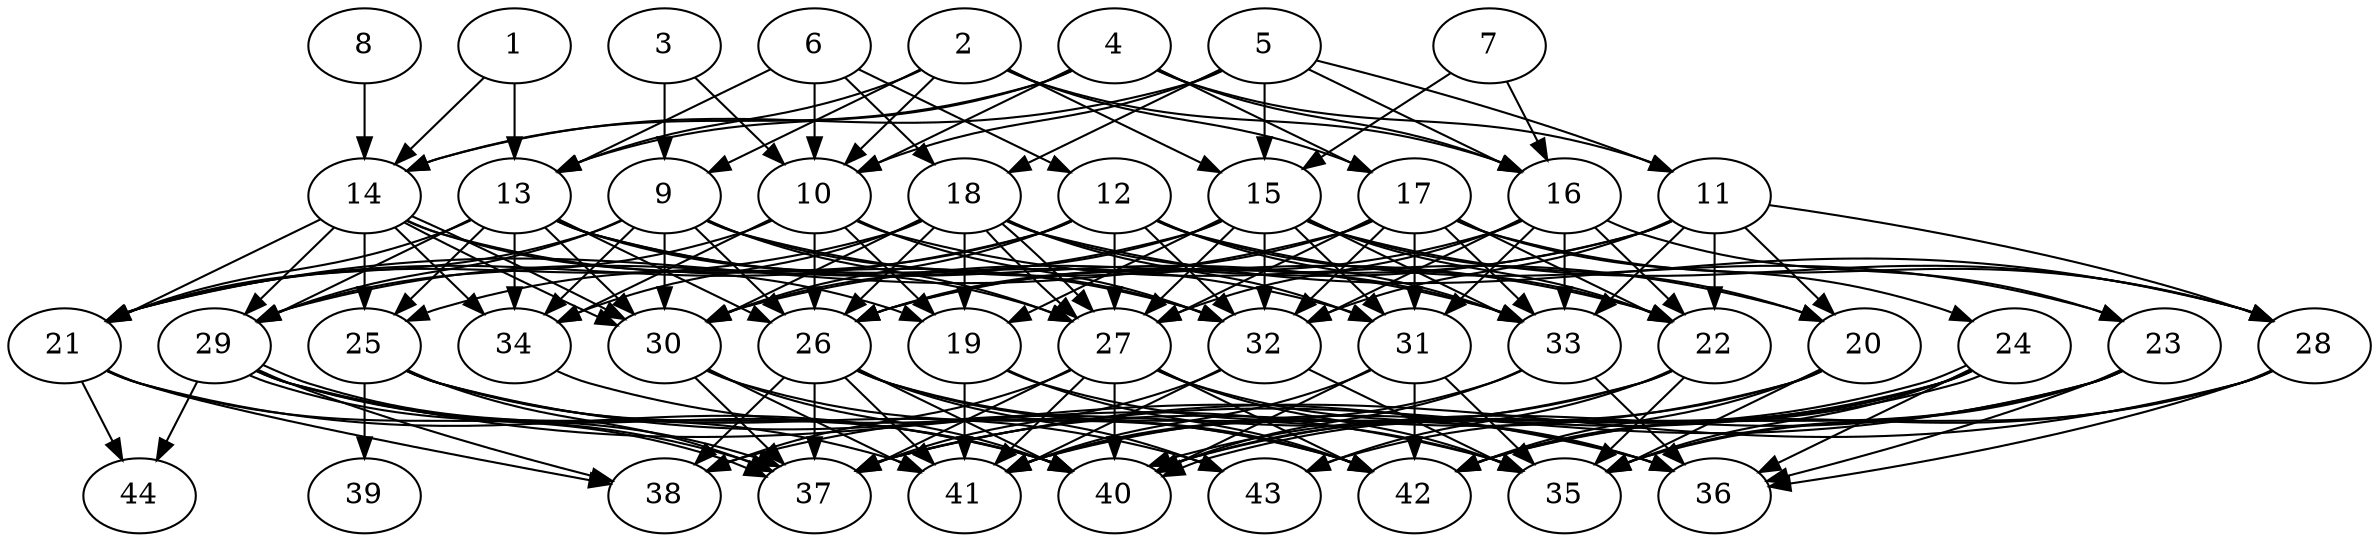 // DAG (tier=3-complex, mode=compute, n=44, ccr=0.475, fat=0.706, density=0.757, regular=0.338, jump=0.328, mindata=1048576, maxdata=16777216)
// DAG automatically generated by daggen at Sun Aug 24 16:33:34 2025
// /home/ermia/Project/Environments/daggen/bin/daggen --dot --ccr 0.475 --fat 0.706 --regular 0.338 --density 0.757 --jump 0.328 --mindata 1048576 --maxdata 16777216 -n 44 
digraph G {
  1 [size="1005490475626723328", alpha="0.10", expect_size="502745237813361664"]
  1 -> 13 [size ="519696419913728"]
  1 -> 14 [size ="519696419913728"]
  2 [size="27119407595620663296", alpha="0.08", expect_size="13559703797810331648"]
  2 -> 9 [size ="72212124008448"]
  2 -> 10 [size ="72212124008448"]
  2 -> 13 [size ="72212124008448"]
  2 -> 15 [size ="72212124008448"]
  2 -> 16 [size ="72212124008448"]
  2 -> 17 [size ="72212124008448"]
  3 [size="204675834986563520", alpha="0.07", expect_size="102337917493281760"]
  3 -> 9 [size ="89479234715648"]
  3 -> 10 [size ="89479234715648"]
  4 [size="197342818007912576", alpha="0.19", expect_size="98671409003956288"]
  4 -> 10 [size ="342631695515648"]
  4 -> 11 [size ="342631695515648"]
  4 -> 13 [size ="342631695515648"]
  4 -> 14 [size ="342631695515648"]
  4 -> 16 [size ="342631695515648"]
  4 -> 17 [size ="342631695515648"]
  5 [size="1638751164760363008", alpha="0.04", expect_size="819375582380181504"]
  5 -> 10 [size ="1978347911380992"]
  5 -> 11 [size ="1978347911380992"]
  5 -> 14 [size ="1978347911380992"]
  5 -> 15 [size ="1978347911380992"]
  5 -> 16 [size ="1978347911380992"]
  5 -> 18 [size ="1978347911380992"]
  6 [size="1500060372654238990336", alpha="0.04", expect_size="750030186327119495168"]
  6 -> 10 [size ="1048324685692928"]
  6 -> 12 [size ="1048324685692928"]
  6 -> 13 [size ="1048324685692928"]
  6 -> 18 [size ="1048324685692928"]
  7 [size="43366011415508800", alpha="0.05", expect_size="21683005707754400"]
  7 -> 15 [size ="45971929038848"]
  7 -> 16 [size ="45971929038848"]
  8 [size="2123787844742777600", alpha="0.00", expect_size="1061893922371388800"]
  8 -> 14 [size ="801864765407232"]
  9 [size="839072674273865088", alpha="0.12", expect_size="419536337136932544"]
  9 -> 21 [size ="600386096332800"]
  9 -> 22 [size ="600386096332800"]
  9 -> 26 [size ="600386096332800"]
  9 -> 27 [size ="600386096332800"]
  9 -> 29 [size ="600386096332800"]
  9 -> 30 [size ="600386096332800"]
  9 -> 32 [size ="600386096332800"]
  9 -> 34 [size ="600386096332800"]
  10 [size="3296210894635603968", alpha="0.01", expect_size="1648105447317801984"]
  10 -> 19 [size ="1825046528000000"]
  10 -> 20 [size ="1825046528000000"]
  10 -> 26 [size ="1825046528000000"]
  10 -> 29 [size ="1825046528000000"]
  10 -> 32 [size ="1825046528000000"]
  10 -> 34 [size ="1825046528000000"]
  11 [size="3817851228679486", alpha="0.14", expect_size="1908925614339743"]
  11 -> 20 [size ="315732315340800"]
  11 -> 22 [size ="315732315340800"]
  11 -> 26 [size ="315732315340800"]
  11 -> 28 [size ="315732315340800"]
  11 -> 30 [size ="315732315340800"]
  11 -> 32 [size ="315732315340800"]
  11 -> 33 [size ="315732315340800"]
  12 [size="3881134073351200", alpha="0.02", expect_size="1940567036675600"]
  12 -> 21 [size ="99267431628800"]
  12 -> 22 [size ="99267431628800"]
  12 -> 23 [size ="99267431628800"]
  12 -> 25 [size ="99267431628800"]
  12 -> 27 [size ="99267431628800"]
  12 -> 30 [size ="99267431628800"]
  12 -> 32 [size ="99267431628800"]
  12 -> 33 [size ="99267431628800"]
  13 [size="1907391672927538642944", alpha="0.08", expect_size="953695836463769321472"]
  13 -> 21 [size ="1230410159751168"]
  13 -> 25 [size ="1230410159751168"]
  13 -> 26 [size ="1230410159751168"]
  13 -> 27 [size ="1230410159751168"]
  13 -> 29 [size ="1230410159751168"]
  13 -> 30 [size ="1230410159751168"]
  13 -> 31 [size ="1230410159751168"]
  13 -> 33 [size ="1230410159751168"]
  13 -> 34 [size ="1230410159751168"]
  14 [size="673946683389637558272", alpha="0.12", expect_size="336973341694818779136"]
  14 -> 19 [size ="614950766641152"]
  14 -> 21 [size ="614950766641152"]
  14 -> 25 [size ="614950766641152"]
  14 -> 29 [size ="614950766641152"]
  14 -> 30 [size ="614950766641152"]
  14 -> 30 [size ="614950766641152"]
  14 -> 32 [size ="614950766641152"]
  14 -> 34 [size ="614950766641152"]
  15 [size="191306891660563054592", alpha="0.17", expect_size="95653445830281527296"]
  15 -> 19 [size ="265609577234432"]
  15 -> 20 [size ="265609577234432"]
  15 -> 22 [size ="265609577234432"]
  15 -> 27 [size ="265609577234432"]
  15 -> 28 [size ="265609577234432"]
  15 -> 29 [size ="265609577234432"]
  15 -> 30 [size ="265609577234432"]
  15 -> 31 [size ="265609577234432"]
  15 -> 32 [size ="265609577234432"]
  15 -> 33 [size ="265609577234432"]
  16 [size="1920177026537072099328", alpha="0.04", expect_size="960088513268536049664"]
  16 -> 22 [size ="1235902374346752"]
  16 -> 23 [size ="1235902374346752"]
  16 -> 26 [size ="1235902374346752"]
  16 -> 27 [size ="1235902374346752"]
  16 -> 31 [size ="1235902374346752"]
  16 -> 32 [size ="1235902374346752"]
  16 -> 33 [size ="1235902374346752"]
  17 [size="10584586095838410", alpha="0.05", expect_size="5292293047919205"]
  17 -> 21 [size ="348878859665408"]
  17 -> 22 [size ="348878859665408"]
  17 -> 24 [size ="348878859665408"]
  17 -> 26 [size ="348878859665408"]
  17 -> 27 [size ="348878859665408"]
  17 -> 28 [size ="348878859665408"]
  17 -> 31 [size ="348878859665408"]
  17 -> 32 [size ="348878859665408"]
  17 -> 33 [size ="348878859665408"]
  18 [size="5003240151111409664", alpha="0.05", expect_size="2501620075555704832"]
  18 -> 19 [size ="1974742487662592"]
  18 -> 21 [size ="1974742487662592"]
  18 -> 26 [size ="1974742487662592"]
  18 -> 27 [size ="1974742487662592"]
  18 -> 27 [size ="1974742487662592"]
  18 -> 28 [size ="1974742487662592"]
  18 -> 30 [size ="1974742487662592"]
  18 -> 31 [size ="1974742487662592"]
  18 -> 33 [size ="1974742487662592"]
  18 -> 34 [size ="1974742487662592"]
  19 [size="3949318144296218112", alpha="0.01", expect_size="1974659072148109056"]
  19 -> 36 [size ="1760543744458752"]
  19 -> 41 [size ="1760543744458752"]
  19 -> 42 [size ="1760543744458752"]
  20 [size="8356049266947738", alpha="0.20", expect_size="4178024633473869"]
  20 -> 35 [size ="202480604413952"]
  20 -> 37 [size ="202480604413952"]
  20 -> 40 [size ="202480604413952"]
  20 -> 42 [size ="202480604413952"]
  21 [size="3021868320157344768", alpha="0.09", expect_size="1510934160078672384"]
  21 -> 37 [size ="2052983764287488"]
  21 -> 38 [size ="2052983764287488"]
  21 -> 40 [size ="2052983764287488"]
  21 -> 44 [size ="2052983764287488"]
  22 [size="32816891831261148", alpha="0.15", expect_size="16408445915630574"]
  22 -> 35 [size ="531115060232192"]
  22 -> 38 [size ="531115060232192"]
  22 -> 41 [size ="531115060232192"]
  22 -> 43 [size ="531115060232192"]
  23 [size="85506597492162336", alpha="0.11", expect_size="42753298746081168"]
  23 -> 35 [size ="1521132763086848"]
  23 -> 36 [size ="1521132763086848"]
  23 -> 37 [size ="1521132763086848"]
  23 -> 40 [size ="1521132763086848"]
  23 -> 42 [size ="1521132763086848"]
  24 [size="55972877325141600", alpha="0.03", expect_size="27986438662570800"]
  24 -> 35 [size ="1540396739985408"]
  24 -> 36 [size ="1540396739985408"]
  24 -> 40 [size ="1540396739985408"]
  24 -> 40 [size ="1540396739985408"]
  24 -> 41 [size ="1540396739985408"]
  24 -> 42 [size ="1540396739985408"]
  24 -> 43 [size ="1540396739985408"]
  25 [size="3568356914186376183808", alpha="0.17", expect_size="1784178457093188091904"]
  25 -> 35 [size ="1868108851576832"]
  25 -> 37 [size ="1868108851576832"]
  25 -> 39 [size ="1868108851576832"]
  25 -> 40 [size ="1868108851576832"]
  25 -> 43 [size ="1868108851576832"]
  26 [size="777344066728652544", alpha="0.05", expect_size="388672033364326272"]
  26 -> 35 [size ="362093425459200"]
  26 -> 37 [size ="362093425459200"]
  26 -> 38 [size ="362093425459200"]
  26 -> 40 [size ="362093425459200"]
  26 -> 41 [size ="362093425459200"]
  26 -> 42 [size ="362093425459200"]
  26 -> 43 [size ="362093425459200"]
  27 [size="211803564841554432", alpha="0.13", expect_size="105901782420777216"]
  27 -> 35 [size ="431128825561088"]
  27 -> 36 [size ="431128825561088"]
  27 -> 37 [size ="431128825561088"]
  27 -> 38 [size ="431128825561088"]
  27 -> 40 [size ="431128825561088"]
  27 -> 41 [size ="431128825561088"]
  27 -> 42 [size ="431128825561088"]
  28 [size="1410021698430611712", alpha="0.12", expect_size="705010849215305856"]
  28 -> 35 [size ="998114026586112"]
  28 -> 36 [size ="998114026586112"]
  28 -> 37 [size ="998114026586112"]
  28 -> 42 [size ="998114026586112"]
  29 [size="2551279090990596489216", alpha="0.05", expect_size="1275639545495298244608"]
  29 -> 36 [size ="1493695136268288"]
  29 -> 37 [size ="1493695136268288"]
  29 -> 37 [size ="1493695136268288"]
  29 -> 38 [size ="1493695136268288"]
  29 -> 40 [size ="1493695136268288"]
  29 -> 41 [size ="1493695136268288"]
  29 -> 44 [size ="1493695136268288"]
  30 [size="22771493606759184", alpha="0.15", expect_size="11385746803379592"]
  30 -> 37 [size ="2033085046587392"]
  30 -> 40 [size ="2033085046587392"]
  30 -> 41 [size ="2033085046587392"]
  30 -> 42 [size ="2033085046587392"]
  31 [size="3943470165820092928", alpha="0.15", expect_size="1971735082910046464"]
  31 -> 35 [size ="1919025152000000"]
  31 -> 40 [size ="1919025152000000"]
  31 -> 41 [size ="1919025152000000"]
  31 -> 42 [size ="1919025152000000"]
  32 [size="30195980090583547904", alpha="0.01", expect_size="15097990045291773952"]
  32 -> 35 [size ="77575170818048"]
  32 -> 37 [size ="77575170818048"]
  32 -> 41 [size ="77575170818048"]
  33 [size="1026053167478801792", alpha="0.19", expect_size="513026583739400896"]
  33 -> 36 [size ="852674522120192"]
  33 -> 40 [size ="852674522120192"]
  33 -> 41 [size ="852674522120192"]
  34 [size="38349660800903168", alpha="0.08", expect_size="19174830400451584"]
  34 -> 42 [size ="15017655140352"]
  35 [size="22973494120111564", alpha="0.13", expect_size="11486747060055782"]
  36 [size="79722759215752608", alpha="0.13", expect_size="39861379607876304"]
  37 [size="1322313731315533056", alpha="0.13", expect_size="661156865657766528"]
  38 [size="300216033026408185856", alpha="0.06", expect_size="150108016513204092928"]
  39 [size="1570617577029848064", alpha="0.13", expect_size="785308788514924032"]
  40 [size="3372490270905510400", alpha="0.06", expect_size="1686245135452755200"]
  41 [size="103291628475469791232", alpha="0.05", expect_size="51645814237734895616"]
  42 [size="25405244821303096", alpha="0.12", expect_size="12702622410651548"]
  43 [size="93006814167168736", alpha="0.15", expect_size="46503407083584368"]
  44 [size="19414149115259112", alpha="0.03", expect_size="9707074557629556"]
}